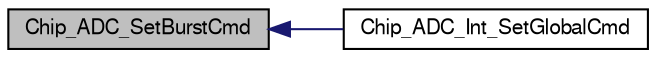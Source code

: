 digraph "Chip_ADC_SetBurstCmd"
{
  edge [fontname="FreeSans",fontsize="10",labelfontname="FreeSans",labelfontsize="10"];
  node [fontname="FreeSans",fontsize="10",shape=record];
  rankdir="LR";
  Node1 [label="Chip_ADC_SetBurstCmd",height=0.2,width=0.4,color="black", fillcolor="grey75", style="filled", fontcolor="black"];
  Node1 -> Node2 [dir="back",color="midnightblue",fontsize="10",style="solid"];
  Node2 [label="Chip_ADC_Int_SetGlobalCmd",height=0.2,width=0.4,color="black", fillcolor="white", style="filled",URL="$group__ADC__17XX__40XX.html#gafa58ed3d91229dfcc78a5fc05dd4221b",tooltip="Enable/Disable global interrupt for ADC channel. "];
}
